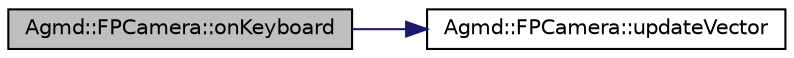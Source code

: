 digraph "Agmd::FPCamera::onKeyboard"
{
  edge [fontname="Helvetica",fontsize="10",labelfontname="Helvetica",labelfontsize="10"];
  node [fontname="Helvetica",fontsize="10",shape=record];
  rankdir="LR";
  Node1 [label="Agmd::FPCamera::onKeyboard",height=0.2,width=0.4,color="black", fillcolor="grey75", style="filled" fontcolor="black"];
  Node1 -> Node2 [color="midnightblue",fontsize="10",style="solid",fontname="Helvetica"];
  Node2 [label="Agmd::FPCamera::updateVector",height=0.2,width=0.4,color="black", fillcolor="white", style="filled",URL="$class_agmd_1_1_f_p_camera.html#ae46147dbb6541ed1c13b4c864c41df42"];
}
